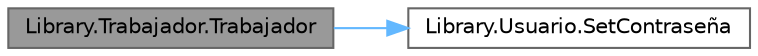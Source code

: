 digraph "Library.Trabajador.Trabajador"
{
 // INTERACTIVE_SVG=YES
 // LATEX_PDF_SIZE
  bgcolor="transparent";
  edge [fontname=Helvetica,fontsize=10,labelfontname=Helvetica,labelfontsize=10];
  node [fontname=Helvetica,fontsize=10,shape=box,height=0.2,width=0.4];
  rankdir="LR";
  Node1 [label="Library.Trabajador.Trabajador",height=0.2,width=0.4,color="gray40", fillcolor="grey60", style="filled", fontcolor="black",tooltip="Constructor de la clase"];
  Node1 -> Node2 [color="steelblue1",style="solid"];
  Node2 [label="Library.Usuario.SetContraseña",height=0.2,width=0.4,color="grey40", fillcolor="white", style="filled",URL="$classLibrary_1_1Usuario.html#a94b0be8615609d0220c6eeec516adf89",tooltip="Método para settear la contraseña"];
}
